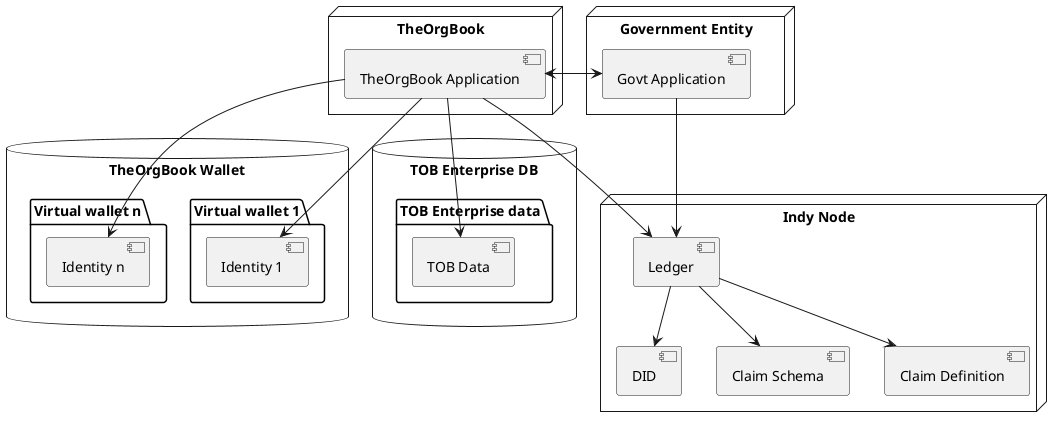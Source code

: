 @startuml
node "TheOrgBook" {
[TheOrgBook Application]
}
database "TheOrgBook Wallet" {
folder "Virtual wallet 1" {
[Identity 1]
}
folder "Virtual wallet n" {
[Identity n]
}
}
database "TOB Enterprise DB" {
folder "TOB Enterprise data" {
[TOB Data]
}
}
node "Government Entity" {
[Govt Application]
}
node "Indy Node" {
[Ledger]
[DID]
[Claim Schema]
[Claim Definition]
}
[TheOrgBook Application] --> [Govt Application]
[Govt Application] --> [TheOrgBook Application]
[TheOrgBook Application] --> [Identity 1]
[TheOrgBook Application] --> [Identity n]
[TheOrgBook Application] --> [TOB Data]
[TheOrgBook Application] --> [Ledger]
[Govt Application] --> [Ledger]
[Ledger] --> [DID]
[Ledger] --> [Claim Schema]
[Ledger] --> [Claim Definition]
@enduml
